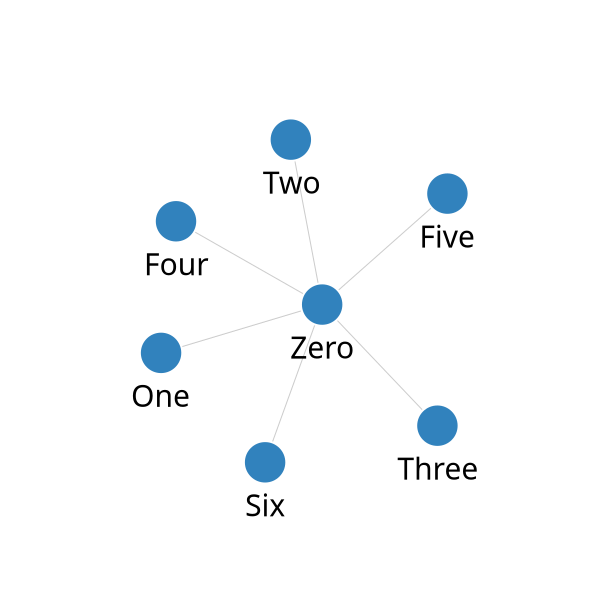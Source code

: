 {
    "$schema": "https://vega.github.io/schema/vega/v5.json",
    "description": "A node-link diagram with force-directed layout.",
    "width": 300,
    "height": 300,
    "padding": 0,
  
    "signals": [
      { "name": "cx", "update": "width / 2" },
      { "name": "cy", "update": "height / 2" },
      { "name": "nodeRadius", "value": 15},
      { "name": "nodeCharge", "value": -80},
      { "name": "linkDistance", "value": 80},
      { "name": "static", "value": true,
        "bind": {"input": "checkbox"} },
      {
        "description": "State variable for active node fix status.",
        "name": "fix", "value": false,
        "on": [
          {
            "events": "symbol:mouseout[!event.buttons], window:mouseup",
            "update": "false"
          },
          {
            "events": "symbol:mouseover",
            "update": "fix || true"
          },
          {
            "events": "[symbol:mousedown, window:mouseup] > window:mousemove!",
            "update": "xy()",
            "force": true
          }
        ]
      },
      {
        "description": "Graph node most recently interacted with.",
        "name": "node", "value": null,
        "on": [
          {
            "events": "symbol:mouseover",
            "update": "fix === true ? item() : node"
          }
        ]
      },
      {
        "description": "Flag to restart Force simulation upon data changes.",
        "name": "restart", "value": false,
        "on": [
          {"events": {"signal": "fix"}, "update": "fix && fix.length"}
        ]
      }
    ],
  
    "scales": [
      {
        "name": "color",
        "type": "ordinal",
        "domain": {"data": "node-data", "field": "group"},
        "range": {"scheme": "category20c"}
      }
    ],
  
    "marks": [
      {
        "name": "nodes",
        "type": "symbol",
        "zindex": 1,
  
        "from": {"data": "node-data"},
        "on": [
          {
            "trigger": "fix",
            "modify": "node",
            "values": "fix === true ? {fx: node.x, fy: node.y} : {fx: fix[0], fy: fix[1]}"
          },
          {
            "trigger": "!fix",
            "modify": "node", "values": "{fx: null, fy: null}"
          }
        ],
  
        "encode": {
          "enter": {
            "fill": {"scale": "color", "field": "group"},
            "stroke": {"value": "white"}
          },
          "update": {
            "size": {"signal": "2 * nodeRadius * nodeRadius"},
            "cursor": {"value": "pointer"}
          }
        },
  
        "transform": [
          {
            "type": "force",
            "iterations": 300,
            "restart": {"signal": "restart"},
            "static": {"signal": "static"},
            "signal": "force",
            "forces": [
              {"force": "center", "x": {"signal": "cx"}, "y": {"signal": "cy"}},
              {"force": "collide", "radius": {"signal": "nodeRadius"}},
              {"force": "nbody", "strength": {"signal": "nodeCharge"}},
              {"force": "link", "links": "link-data", "distance": {"signal": "linkDistance"}}
            ]
          }
        ]
      },
      {
        "type": "path",
        "from": {"data": "link-data"},
        "interactive": false,
        "encode": {
          "update": {
            "stroke": {"value": "#ccc"},
            "strokeWidth": {"value": 0.5}
          }
        },
        "transform": [
          {
            "type": "linkpath",
            "require": {"signal": "force"},
            "shape": "line",
            "sourceX": "datum.source.x", "sourceY": "datum.source.y",
            "targetX": "datum.target.x", "targetY": "datum.target.y"
          }
        ]
      },
      {
        "type": "text",
        "name": "labels",
        "from": {"data": "nodes"},
        "transform" : [
           {"type": "formula", "as": "y", "expr": "datum.y + nodeRadius"}
        ],
        "encode": {
          "enter": {
            "fill": {"value": "black"},
            "align": {"value": "center"},
            "baseline": {"value": "top"},
            "fontSize": {"value":15}
          },
          "update": {
            "text": {"field": "datum.label"},
            "x": {"field": "x"},
            "y": {"field": "y"}
          }
        }
      }      
    ],

    "data": [
      {
        "name": "node-data",
        "values": [
          {"id": 0, "label": "Zero"},
          {"id": 1, "label": "One"},
          {"id": 2, "label": "Two"},
          {"id": 3, "label": "Three"},
          {"id": 4, "label": "Four"},
          {"id": 5, "label": "Five"},
          {"id": 6, "label": "Six"}
        ]
      },
      {
        "name": "link-data",
        "values": [
          {"id": 1, "source": 0, "target": 1},
          {"id": 2, "source": 0, "target": 2},
          {"id": 3, "source": 0, "target": 3},
          {"id": 4, "source": 0, "target": 4},
          {"id": 5, "source": 0, "target": 5},
          {"id": 6, "source": 0, "target": 6}
        ]
      }
    ]
  }
  
